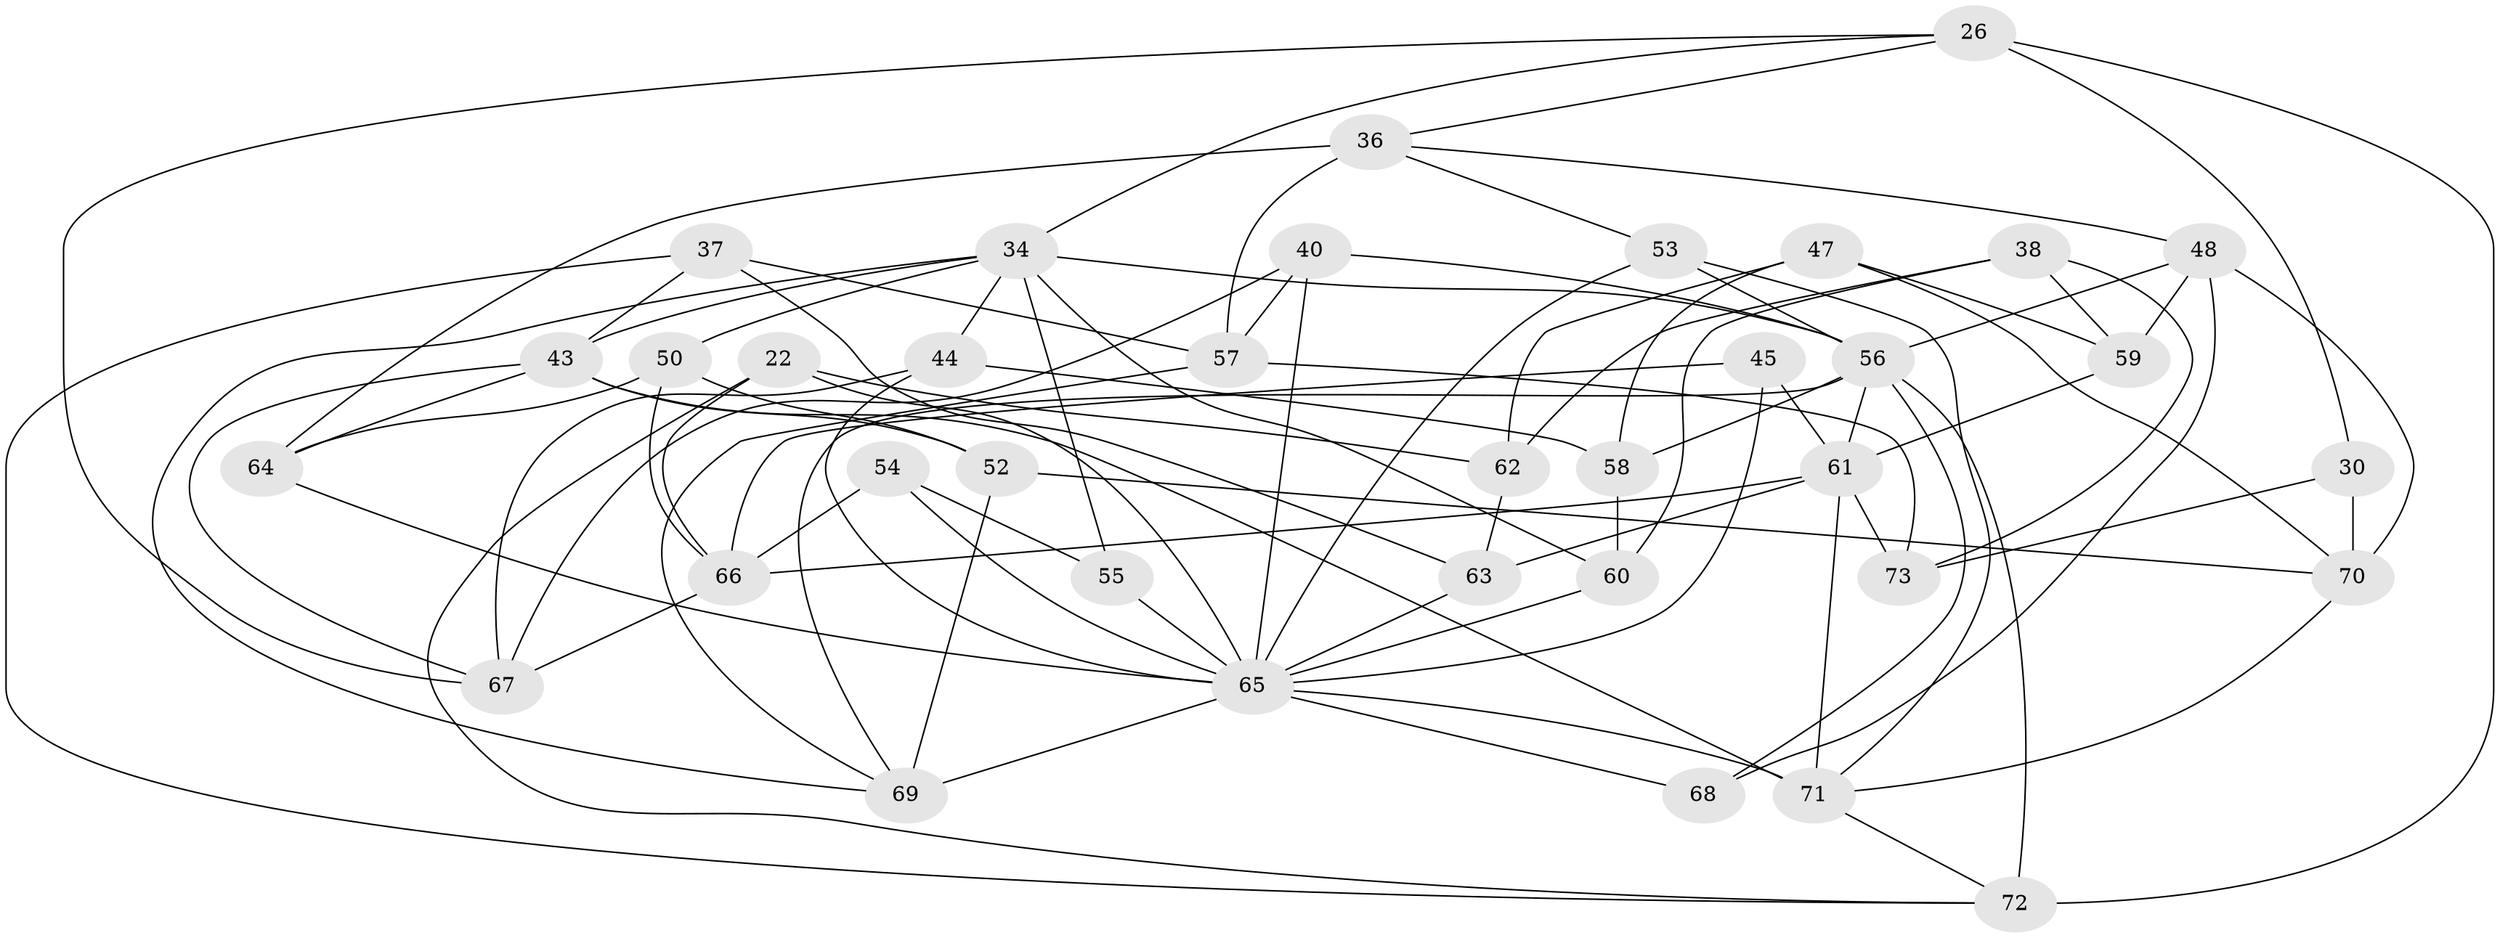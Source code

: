 // original degree distribution, {4: 1.0}
// Generated by graph-tools (version 1.1) at 2025/56/03/09/25 04:56:13]
// undirected, 36 vertices, 87 edges
graph export_dot {
graph [start="1"]
  node [color=gray90,style=filled];
  22;
  26 [super="+17"];
  30;
  34 [super="+25"];
  36 [super="+18"];
  37;
  38;
  40 [super="+27"];
  43 [super="+5+20"];
  44;
  45;
  47;
  48 [super="+12"];
  50;
  52 [super="+33"];
  53 [super="+8"];
  54;
  55 [super="+15+29"];
  56 [super="+19+41+42"];
  57 [super="+1"];
  58;
  59;
  60;
  61 [super="+32"];
  62;
  63;
  64;
  65 [super="+10+28+49+46"];
  66 [super="+24"];
  67 [super="+39"];
  68;
  69 [super="+31"];
  70 [super="+6"];
  71 [super="+35"];
  72 [super="+51"];
  73;
  22 -- 62;
  22 -- 66;
  22 -- 65;
  22 -- 72;
  26 -- 67;
  26 -- 72 [weight=2];
  26 -- 36;
  26 -- 34;
  26 -- 30;
  30 -- 73;
  30 -- 70 [weight=2];
  34 -- 43 [weight=2];
  34 -- 69;
  34 -- 44;
  34 -- 50;
  34 -- 55 [weight=2];
  34 -- 60;
  34 -- 56;
  36 -- 64;
  36 -- 48;
  36 -- 57 [weight=2];
  36 -- 53;
  37 -- 63;
  37 -- 43;
  37 -- 72;
  37 -- 57;
  38 -- 73;
  38 -- 60;
  38 -- 62;
  38 -- 59;
  40 -- 56;
  40 -- 65 [weight=2];
  40 -- 57;
  40 -- 67 [weight=2];
  43 -- 64;
  43 -- 67;
  43 -- 52 [weight=2];
  43 -- 71;
  44 -- 58;
  44 -- 65;
  44 -- 67;
  45 -- 66 [weight=2];
  45 -- 65;
  45 -- 61;
  47 -- 58;
  47 -- 70;
  47 -- 59;
  47 -- 62;
  48 -- 56;
  48 -- 59;
  48 -- 68 [weight=2];
  48 -- 70;
  50 -- 64;
  50 -- 52;
  50 -- 66;
  52 -- 69 [weight=2];
  52 -- 70;
  53 -- 71 [weight=2];
  53 -- 65 [weight=2];
  53 -- 56;
  54 -- 66 [weight=2];
  54 -- 65;
  54 -- 55;
  55 -- 65 [weight=5];
  56 -- 61 [weight=2];
  56 -- 72;
  56 -- 69;
  56 -- 58;
  56 -- 68;
  57 -- 73;
  57 -- 69;
  58 -- 60;
  59 -- 61;
  60 -- 65;
  61 -- 63;
  61 -- 66;
  61 -- 73;
  61 -- 71;
  62 -- 63;
  63 -- 65;
  64 -- 65;
  65 -- 68;
  65 -- 69;
  65 -- 71 [weight=4];
  66 -- 67;
  70 -- 71;
  71 -- 72;
}
